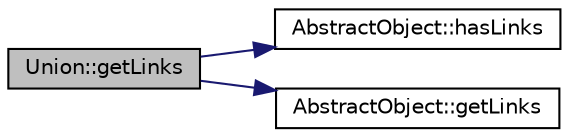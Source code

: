 digraph "Union::getLinks"
{
  edge [fontname="Helvetica",fontsize="10",labelfontname="Helvetica",labelfontsize="10"];
  node [fontname="Helvetica",fontsize="10",shape=record];
  rankdir="LR";
  Node28 [label="Union::getLinks",height=0.2,width=0.4,color="black", fillcolor="grey75", style="filled", fontcolor="black"];
  Node28 -> Node29 [color="midnightblue",fontsize="10",style="solid",fontname="Helvetica"];
  Node29 [label="AbstractObject::hasLinks",height=0.2,width=0.4,color="black", fillcolor="white", style="filled",URL="$classAbstractObject.html#a8ef9d7a3e43fb278fc5d2e48a214cb8f",tooltip="Returns if the Object has links. "];
  Node28 -> Node30 [color="midnightblue",fontsize="10",style="solid",fontname="Helvetica"];
  Node30 [label="AbstractObject::getLinks",height=0.2,width=0.4,color="black", fillcolor="white", style="filled",URL="$classAbstractObject.html#ab4a27c53cbbaf5338d731d8859d31067"];
}
